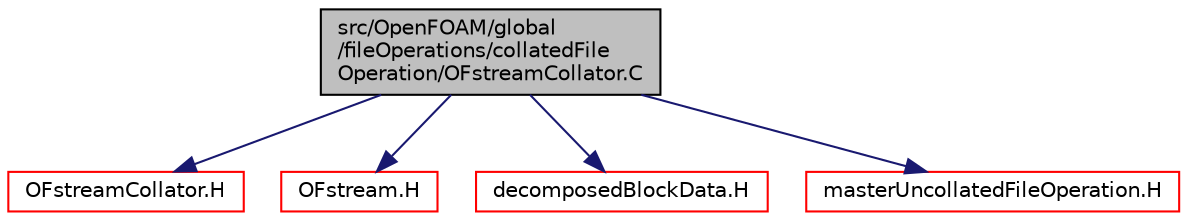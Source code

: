 digraph "src/OpenFOAM/global/fileOperations/collatedFileOperation/OFstreamCollator.C"
{
  bgcolor="transparent";
  edge [fontname="Helvetica",fontsize="10",labelfontname="Helvetica",labelfontsize="10"];
  node [fontname="Helvetica",fontsize="10",shape=record];
  Node1 [label="src/OpenFOAM/global\l/fileOperations/collatedFile\lOperation/OFstreamCollator.C",height=0.2,width=0.4,color="black", fillcolor="grey75", style="filled" fontcolor="black"];
  Node1 -> Node2 [color="midnightblue",fontsize="10",style="solid",fontname="Helvetica"];
  Node2 [label="OFstreamCollator.H",height=0.2,width=0.4,color="red",URL="$OFstreamCollator_8H.html"];
  Node1 -> Node3 [color="midnightblue",fontsize="10",style="solid",fontname="Helvetica"];
  Node3 [label="OFstream.H",height=0.2,width=0.4,color="red",URL="$OFstream_8H.html"];
  Node1 -> Node4 [color="midnightblue",fontsize="10",style="solid",fontname="Helvetica"];
  Node4 [label="decomposedBlockData.H",height=0.2,width=0.4,color="red",URL="$decomposedBlockData_8H.html"];
  Node1 -> Node5 [color="midnightblue",fontsize="10",style="solid",fontname="Helvetica"];
  Node5 [label="masterUncollatedFileOperation.H",height=0.2,width=0.4,color="red",URL="$masterUncollatedFileOperation_8H.html"];
}
